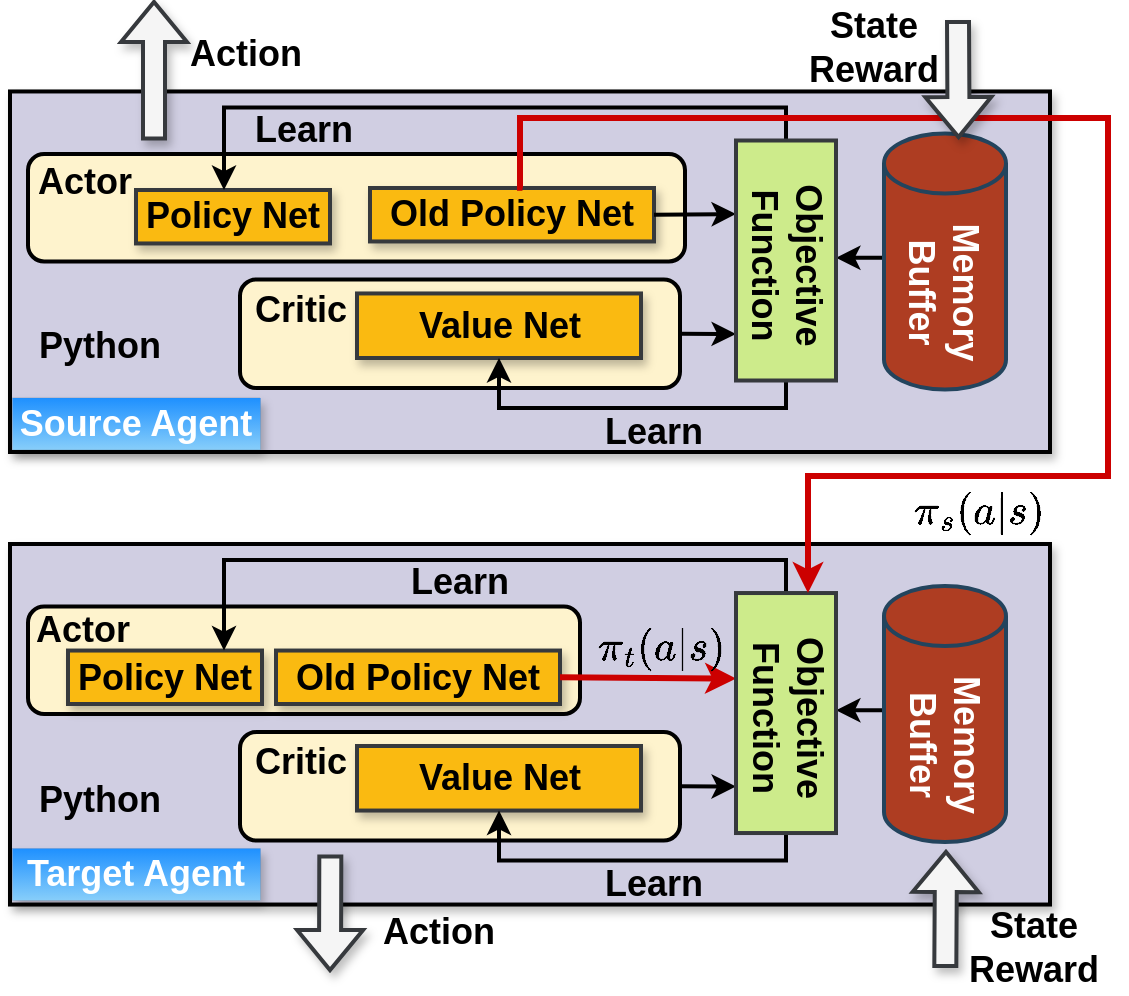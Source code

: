 <mxfile version="26.0.2">
  <diagram name="第 1 页" id="1CVCdKwHS6l56ZYPoqA-">
    <mxGraphModel dx="1558" dy="858" grid="1" gridSize="10" guides="1" tooltips="1" connect="1" arrows="1" fold="1" page="1" pageScale="1" pageWidth="600" pageHeight="520" math="1" shadow="0">
      <root>
        <mxCell id="0" />
        <mxCell id="1" parent="0" />
        <mxCell id="TnmNr2-LYMIH4guuqulg-85" value="" style="rounded=0;whiteSpace=wrap;html=1;fillColor=#d0cee2;strokeColor=#000000;strokeWidth=2;shadow=1;" vertex="1" parent="1">
          <mxGeometry x="28" y="66.73" width="520" height="180.27" as="geometry" />
        </mxCell>
        <mxCell id="TnmNr2-LYMIH4guuqulg-86" value="&lt;font color=&quot;#ffffff&quot; size=&quot;1&quot;&gt;&lt;b style=&quot;font-size: 18px;&quot;&gt;Source Agent&lt;/b&gt;&lt;/font&gt;" style="text;html=1;align=center;verticalAlign=middle;whiteSpace=wrap;rounded=0;fillColor=#1E90FF;strokeColor=#36393d;strokeWidth=0;shadow=1;gradientColor=#87CEFA;" vertex="1" parent="1">
          <mxGeometry x="29" y="219.73" width="124" height="26" as="geometry" />
        </mxCell>
        <mxCell id="TnmNr2-LYMIH4guuqulg-87" value="" style="rounded=1;whiteSpace=wrap;html=1;strokeWidth=2;fillColor=#fef3cd;" vertex="1" parent="1">
          <mxGeometry x="37" y="98" width="328.5" height="53.73" as="geometry" />
        </mxCell>
        <mxCell id="TnmNr2-LYMIH4guuqulg-88" value="&lt;b style=&quot;&quot;&gt;&lt;font style=&quot;font-size: 18px;&quot;&gt;Policy Net&lt;/font&gt;&lt;/b&gt;" style="rounded=0;whiteSpace=wrap;html=1;fillColor=#faba11;strokeColor=#36393d;strokeWidth=2;shadow=1;" vertex="1" parent="1">
          <mxGeometry x="91" y="116" width="97" height="26.73" as="geometry" />
        </mxCell>
        <mxCell id="TnmNr2-LYMIH4guuqulg-89" value="&lt;b style=&quot;&quot;&gt;&lt;font style=&quot;font-size: 18px;&quot;&gt;Old Policy Net&lt;/font&gt;&lt;/b&gt;" style="rounded=0;whiteSpace=wrap;html=1;fillColor=#faba11;strokeColor=#36393d;strokeWidth=2;shadow=1;" vertex="1" parent="1">
          <mxGeometry x="208" y="115" width="142" height="26.73" as="geometry" />
        </mxCell>
        <mxCell id="TnmNr2-LYMIH4guuqulg-90" value="" style="rounded=1;whiteSpace=wrap;html=1;strokeWidth=2;fillColor=#fef3cd;" vertex="1" parent="1">
          <mxGeometry x="143" y="160.73" width="220" height="54.27" as="geometry" />
        </mxCell>
        <mxCell id="TnmNr2-LYMIH4guuqulg-91" value="&lt;b style=&quot;&quot;&gt;&lt;font style=&quot;font-size: 18px;&quot;&gt;Value Net&lt;/font&gt;&lt;/b&gt;" style="rounded=0;whiteSpace=wrap;html=1;fillColor=#faba11;strokeColor=#36393d;strokeWidth=2;shadow=1;" vertex="1" parent="1">
          <mxGeometry x="201.5" y="167.73" width="142" height="32.27" as="geometry" />
        </mxCell>
        <mxCell id="TnmNr2-LYMIH4guuqulg-92" value="&lt;span style=&quot;font-size: 18px;&quot;&gt;&lt;b&gt;Actor&lt;/b&gt;&lt;/span&gt;" style="text;html=1;align=center;verticalAlign=middle;whiteSpace=wrap;rounded=0;" vertex="1" parent="1">
          <mxGeometry x="25" y="96.73" width="81" height="30" as="geometry" />
        </mxCell>
        <mxCell id="TnmNr2-LYMIH4guuqulg-93" value="&lt;span style=&quot;font-size: 18px;&quot;&gt;&lt;b&gt;Critic&lt;/b&gt;&lt;/span&gt;" style="text;html=1;align=center;verticalAlign=middle;whiteSpace=wrap;rounded=0;" vertex="1" parent="1">
          <mxGeometry x="133" y="160.73" width="81" height="30" as="geometry" />
        </mxCell>
        <mxCell id="TnmNr2-LYMIH4guuqulg-94" value="" style="endArrow=classic;html=1;rounded=0;strokeWidth=2;exitX=1;exitY=0.5;exitDx=0;exitDy=0;" edge="1" parent="1" source="TnmNr2-LYMIH4guuqulg-89">
          <mxGeometry width="50" height="50" relative="1" as="geometry">
            <mxPoint x="315" y="115.73" as="sourcePoint" />
            <mxPoint x="391" y="128" as="targetPoint" />
          </mxGeometry>
        </mxCell>
        <mxCell id="TnmNr2-LYMIH4guuqulg-95" value="" style="endArrow=classic;html=1;rounded=0;strokeWidth=2;exitX=1;exitY=0.5;exitDx=0;exitDy=0;" edge="1" parent="1" source="TnmNr2-LYMIH4guuqulg-90">
          <mxGeometry width="50" height="50" relative="1" as="geometry">
            <mxPoint x="354.3" y="211.73" as="sourcePoint" />
            <mxPoint x="391" y="188" as="targetPoint" />
          </mxGeometry>
        </mxCell>
        <mxCell id="TnmNr2-LYMIH4guuqulg-96" value="" style="endArrow=classic;html=1;rounded=0;strokeWidth=2;edgeStyle=orthogonalEdgeStyle;" edge="1" parent="1" target="TnmNr2-LYMIH4guuqulg-88">
          <mxGeometry width="50" height="50" relative="1" as="geometry">
            <mxPoint x="416" y="94.73" as="sourcePoint" />
            <mxPoint x="381.5" y="43.73" as="targetPoint" />
            <Array as="points">
              <mxPoint x="416" y="74.73" />
              <mxPoint x="135" y="74.73" />
            </Array>
          </mxGeometry>
        </mxCell>
        <mxCell id="TnmNr2-LYMIH4guuqulg-97" value="" style="endArrow=classic;html=1;rounded=0;strokeWidth=2;edgeStyle=orthogonalEdgeStyle;entryX=0.5;entryY=1;entryDx=0;entryDy=0;" edge="1" parent="1" target="TnmNr2-LYMIH4guuqulg-91">
          <mxGeometry width="50" height="50" relative="1" as="geometry">
            <mxPoint x="416" y="204.73" as="sourcePoint" />
            <mxPoint x="52.5" y="15.73" as="targetPoint" />
            <Array as="points">
              <mxPoint x="416" y="225" />
              <mxPoint x="273" y="225" />
            </Array>
          </mxGeometry>
        </mxCell>
        <mxCell id="TnmNr2-LYMIH4guuqulg-98" value="" style="endArrow=classic;html=1;rounded=0;strokeWidth=2;entryX=-0.004;entryY=0.225;entryDx=0;entryDy=0;entryPerimeter=0;" edge="1" parent="1">
          <mxGeometry width="50" height="50" relative="1" as="geometry">
            <mxPoint x="486" y="149.87" as="sourcePoint" />
            <mxPoint x="441" y="149.87" as="targetPoint" />
          </mxGeometry>
        </mxCell>
        <mxCell id="TnmNr2-LYMIH4guuqulg-99" value="&lt;font style=&quot;font-size: 18px;&quot;&gt;&lt;b&gt;Python&lt;/b&gt;&lt;/font&gt;" style="text;html=1;align=center;verticalAlign=middle;whiteSpace=wrap;rounded=0;" vertex="1" parent="1">
          <mxGeometry x="43" y="179.23" width="60" height="30" as="geometry" />
        </mxCell>
        <mxCell id="TnmNr2-LYMIH4guuqulg-100" value="" style="group" vertex="1" connectable="0" parent="1">
          <mxGeometry x="465" y="92.73" width="61" height="128.03" as="geometry" />
        </mxCell>
        <mxCell id="TnmNr2-LYMIH4guuqulg-101" value="" style="shape=cylinder3;whiteSpace=wrap;html=1;boundedLbl=1;backgroundOutline=1;size=15;fillColor=#ae3d22;strokeColor=#23445d;strokeWidth=2;" vertex="1" parent="TnmNr2-LYMIH4guuqulg-100">
          <mxGeometry y="-5" width="61" height="128.03" as="geometry" />
        </mxCell>
        <mxCell id="TnmNr2-LYMIH4guuqulg-102" value="&lt;font style=&quot;font-size: 18px;&quot; color=&quot;#ffffff&quot;&gt;&lt;b&gt;Memory&lt;/b&gt;&lt;/font&gt;&lt;div style=&quot;font-size: 18px;&quot;&gt;&lt;font color=&quot;#ffffff&quot;&gt;&lt;b&gt;Buffer&lt;/b&gt;&lt;/font&gt;&lt;/div&gt;" style="text;html=1;align=center;verticalAlign=middle;whiteSpace=wrap;rounded=0;direction=south;rotation=90;" vertex="1" parent="TnmNr2-LYMIH4guuqulg-100">
          <mxGeometry x="-10.31" y="62.629" width="79.901" height="23.022" as="geometry" />
        </mxCell>
        <mxCell id="TnmNr2-LYMIH4guuqulg-103" value="" style="group;fillColor=#cdeb8b;strokeColor=#36393d;container=0;strokeWidth=2;" vertex="1" connectable="0" parent="1">
          <mxGeometry x="391" y="91.25" width="50" height="120" as="geometry" />
        </mxCell>
        <mxCell id="TnmNr2-LYMIH4guuqulg-104" value="&lt;font style=&quot;font-size: 18px;&quot;&gt;&lt;b&gt;Objective&lt;/b&gt;&lt;/font&gt;&lt;div style=&quot;font-size: 18px;&quot;&gt;&lt;b&gt;Function&lt;/b&gt;&lt;/div&gt;" style="text;html=1;align=center;verticalAlign=middle;whiteSpace=wrap;rounded=0;direction=south;rotation=90;" vertex="1" parent="1">
          <mxGeometry x="369.5" y="140.71" width="93" height="25" as="geometry" />
        </mxCell>
        <mxCell id="TnmNr2-LYMIH4guuqulg-105" value="&lt;font style=&quot;font-size: 18px;&quot;&gt;&lt;b&gt;Learn&lt;/b&gt;&lt;/font&gt;" style="text;html=1;align=center;verticalAlign=middle;whiteSpace=wrap;rounded=0;" vertex="1" parent="1">
          <mxGeometry x="145" y="71" width="60" height="30" as="geometry" />
        </mxCell>
        <mxCell id="TnmNr2-LYMIH4guuqulg-106" value="&lt;font style=&quot;font-size: 18px;&quot;&gt;&lt;b&gt;Learn&lt;/b&gt;&lt;/font&gt;" style="text;html=1;align=center;verticalAlign=middle;whiteSpace=wrap;rounded=0;" vertex="1" parent="1">
          <mxGeometry x="320" y="221.73" width="60" height="30" as="geometry" />
        </mxCell>
        <mxCell id="TnmNr2-LYMIH4guuqulg-107" value="" style="rounded=0;whiteSpace=wrap;html=1;fillColor=#d0cee2;strokeColor=#000000;strokeWidth=2;shadow=1;" vertex="1" parent="1">
          <mxGeometry x="28" y="293" width="520" height="180.27" as="geometry" />
        </mxCell>
        <mxCell id="TnmNr2-LYMIH4guuqulg-109" value="" style="rounded=1;whiteSpace=wrap;html=1;strokeWidth=2;fillColor=#fef3cd;" vertex="1" parent="1">
          <mxGeometry x="37" y="324.27" width="276" height="53.73" as="geometry" />
        </mxCell>
        <mxCell id="TnmNr2-LYMIH4guuqulg-110" value="&lt;b style=&quot;&quot;&gt;&lt;font style=&quot;font-size: 18px;&quot;&gt;Policy Net&lt;/font&gt;&lt;/b&gt;" style="rounded=0;whiteSpace=wrap;html=1;fillColor=#faba11;strokeColor=#36393d;strokeWidth=2;shadow=1;" vertex="1" parent="1">
          <mxGeometry x="57" y="346.27" width="97" height="26.73" as="geometry" />
        </mxCell>
        <mxCell id="TnmNr2-LYMIH4guuqulg-111" value="&lt;b style=&quot;&quot;&gt;&lt;font style=&quot;font-size: 18px;&quot;&gt;Old Policy Net&lt;/font&gt;&lt;/b&gt;" style="rounded=0;whiteSpace=wrap;html=1;fillColor=#faba11;strokeColor=#36393d;strokeWidth=2;shadow=1;" vertex="1" parent="1">
          <mxGeometry x="161" y="346.27" width="142" height="26.73" as="geometry" />
        </mxCell>
        <mxCell id="TnmNr2-LYMIH4guuqulg-112" value="" style="rounded=1;whiteSpace=wrap;html=1;strokeWidth=2;fillColor=#fef3cd;" vertex="1" parent="1">
          <mxGeometry x="143" y="387" width="220" height="54.27" as="geometry" />
        </mxCell>
        <mxCell id="TnmNr2-LYMIH4guuqulg-113" value="&lt;b style=&quot;&quot;&gt;&lt;font style=&quot;font-size: 18px;&quot;&gt;Value Net&lt;/font&gt;&lt;/b&gt;" style="rounded=0;whiteSpace=wrap;html=1;fillColor=#faba11;strokeColor=#36393d;strokeWidth=2;shadow=1;" vertex="1" parent="1">
          <mxGeometry x="201.5" y="394" width="142" height="32.27" as="geometry" />
        </mxCell>
        <mxCell id="TnmNr2-LYMIH4guuqulg-114" value="&lt;span style=&quot;font-size: 18px;&quot;&gt;&lt;b&gt;Actor&lt;/b&gt;&lt;/span&gt;" style="text;html=1;align=center;verticalAlign=middle;whiteSpace=wrap;rounded=0;" vertex="1" parent="1">
          <mxGeometry x="24" y="321" width="81" height="30" as="geometry" />
        </mxCell>
        <mxCell id="TnmNr2-LYMIH4guuqulg-115" value="&lt;span style=&quot;font-size: 18px;&quot;&gt;&lt;b&gt;Critic&lt;/b&gt;&lt;/span&gt;" style="text;html=1;align=center;verticalAlign=middle;whiteSpace=wrap;rounded=0;" vertex="1" parent="1">
          <mxGeometry x="133" y="387" width="81" height="30" as="geometry" />
        </mxCell>
        <mxCell id="TnmNr2-LYMIH4guuqulg-116" value="" style="endArrow=classic;html=1;rounded=0;strokeWidth=3;exitX=1;exitY=0.5;exitDx=0;exitDy=0;strokeColor=#CC0000;" edge="1" parent="1" source="TnmNr2-LYMIH4guuqulg-111">
          <mxGeometry width="50" height="50" relative="1" as="geometry">
            <mxPoint x="311" y="360.635" as="sourcePoint" />
            <mxPoint x="391" y="360.27" as="targetPoint" />
          </mxGeometry>
        </mxCell>
        <mxCell id="TnmNr2-LYMIH4guuqulg-117" value="" style="endArrow=classic;html=1;rounded=0;strokeWidth=2;exitX=1;exitY=0.5;exitDx=0;exitDy=0;" edge="1" parent="1" source="TnmNr2-LYMIH4guuqulg-112">
          <mxGeometry width="50" height="50" relative="1" as="geometry">
            <mxPoint x="354.3" y="438" as="sourcePoint" />
            <mxPoint x="391" y="414.27" as="targetPoint" />
          </mxGeometry>
        </mxCell>
        <mxCell id="TnmNr2-LYMIH4guuqulg-118" value="" style="endArrow=classic;html=1;rounded=0;strokeWidth=2;edgeStyle=orthogonalEdgeStyle;" edge="1" parent="1" target="TnmNr2-LYMIH4guuqulg-110">
          <mxGeometry width="50" height="50" relative="1" as="geometry">
            <mxPoint x="416" y="321" as="sourcePoint" />
            <mxPoint x="381.5" y="270" as="targetPoint" />
            <Array as="points">
              <mxPoint x="416" y="301" />
              <mxPoint x="135" y="301" />
            </Array>
          </mxGeometry>
        </mxCell>
        <mxCell id="TnmNr2-LYMIH4guuqulg-119" value="" style="endArrow=classic;html=1;rounded=0;strokeWidth=2;edgeStyle=orthogonalEdgeStyle;entryX=0.5;entryY=1;entryDx=0;entryDy=0;" edge="1" parent="1" target="TnmNr2-LYMIH4guuqulg-113">
          <mxGeometry width="50" height="50" relative="1" as="geometry">
            <mxPoint x="416" y="431" as="sourcePoint" />
            <mxPoint x="52.5" y="242" as="targetPoint" />
            <Array as="points">
              <mxPoint x="416" y="451.27" />
              <mxPoint x="273" y="451.27" />
            </Array>
          </mxGeometry>
        </mxCell>
        <mxCell id="TnmNr2-LYMIH4guuqulg-120" value="" style="endArrow=classic;html=1;rounded=0;strokeWidth=2;entryX=-0.004;entryY=0.225;entryDx=0;entryDy=0;entryPerimeter=0;" edge="1" parent="1">
          <mxGeometry width="50" height="50" relative="1" as="geometry">
            <mxPoint x="486" y="376.14" as="sourcePoint" />
            <mxPoint x="441" y="376.14" as="targetPoint" />
          </mxGeometry>
        </mxCell>
        <mxCell id="TnmNr2-LYMIH4guuqulg-121" value="&lt;font style=&quot;font-size: 18px;&quot;&gt;&lt;b&gt;Python&lt;/b&gt;&lt;/font&gt;" style="text;html=1;align=center;verticalAlign=middle;whiteSpace=wrap;rounded=0;" vertex="1" parent="1">
          <mxGeometry x="43" y="405.5" width="60" height="30" as="geometry" />
        </mxCell>
        <mxCell id="TnmNr2-LYMIH4guuqulg-122" value="" style="group" vertex="1" connectable="0" parent="1">
          <mxGeometry x="465" y="319" width="61" height="128.03" as="geometry" />
        </mxCell>
        <mxCell id="TnmNr2-LYMIH4guuqulg-123" value="" style="shape=cylinder3;whiteSpace=wrap;html=1;boundedLbl=1;backgroundOutline=1;size=15;fillColor=#ae3d22;strokeColor=#23445d;strokeWidth=2;" vertex="1" parent="TnmNr2-LYMIH4guuqulg-122">
          <mxGeometry y="-5" width="61" height="128.03" as="geometry" />
        </mxCell>
        <mxCell id="TnmNr2-LYMIH4guuqulg-124" value="&lt;font style=&quot;font-size: 18px;&quot; color=&quot;#ffffff&quot;&gt;&lt;b&gt;Memory&lt;/b&gt;&lt;/font&gt;&lt;div style=&quot;font-size: 18px;&quot;&gt;&lt;font color=&quot;#ffffff&quot;&gt;&lt;b&gt;Buffer&lt;/b&gt;&lt;/font&gt;&lt;/div&gt;" style="text;html=1;align=center;verticalAlign=middle;whiteSpace=wrap;rounded=0;direction=south;rotation=90;" vertex="1" parent="TnmNr2-LYMIH4guuqulg-122">
          <mxGeometry x="-10.31" y="62.629" width="79.901" height="23.022" as="geometry" />
        </mxCell>
        <mxCell id="TnmNr2-LYMIH4guuqulg-125" value="" style="group;fillColor=#cdeb8b;strokeColor=#36393d;container=0;strokeWidth=2;" vertex="1" connectable="0" parent="1">
          <mxGeometry x="391" y="317.52" width="50" height="120" as="geometry" />
        </mxCell>
        <mxCell id="TnmNr2-LYMIH4guuqulg-126" value="&lt;font style=&quot;font-size: 18px;&quot;&gt;&lt;b&gt;Objective&lt;/b&gt;&lt;/font&gt;&lt;div style=&quot;font-size: 18px;&quot;&gt;&lt;b&gt;Function&lt;/b&gt;&lt;/div&gt;" style="text;html=1;align=center;verticalAlign=middle;whiteSpace=wrap;rounded=0;direction=south;rotation=90;" vertex="1" parent="1">
          <mxGeometry x="369.5" y="366.98" width="93" height="25" as="geometry" />
        </mxCell>
        <mxCell id="TnmNr2-LYMIH4guuqulg-127" value="&lt;font style=&quot;font-size: 18px;&quot;&gt;&lt;b&gt;Learn&lt;/b&gt;&lt;/font&gt;" style="text;html=1;align=center;verticalAlign=middle;whiteSpace=wrap;rounded=0;" vertex="1" parent="1">
          <mxGeometry x="223" y="297.27" width="60" height="30" as="geometry" />
        </mxCell>
        <mxCell id="TnmNr2-LYMIH4guuqulg-128" value="&lt;font style=&quot;font-size: 18px;&quot;&gt;&lt;b&gt;Learn&lt;/b&gt;&lt;/font&gt;" style="text;html=1;align=center;verticalAlign=middle;whiteSpace=wrap;rounded=0;" vertex="1" parent="1">
          <mxGeometry x="320" y="448" width="60" height="30" as="geometry" />
        </mxCell>
        <mxCell id="TnmNr2-LYMIH4guuqulg-129" value="&lt;font color=&quot;#ffffff&quot; size=&quot;1&quot;&gt;&lt;b style=&quot;font-size: 18px;&quot;&gt;Target Agent&lt;/b&gt;&lt;/font&gt;" style="text;html=1;align=center;verticalAlign=middle;whiteSpace=wrap;rounded=0;fillColor=#1E90FF;strokeColor=#36393d;strokeWidth=0;shadow=1;gradientColor=#87CEFA;" vertex="1" parent="1">
          <mxGeometry x="29" y="445" width="124" height="26" as="geometry" />
        </mxCell>
        <mxCell id="TnmNr2-LYMIH4guuqulg-130" value="&lt;font style=&quot;font-size: 18px;&quot;&gt;\(\pi_{s}(a|s)\)&lt;/font&gt;" style="text;html=1;align=center;verticalAlign=middle;whiteSpace=wrap;rounded=0;" vertex="1" parent="1">
          <mxGeometry x="458" y="267" width="110" height="20" as="geometry" />
        </mxCell>
        <mxCell id="TnmNr2-LYMIH4guuqulg-131" style="edgeStyle=orthogonalEdgeStyle;rounded=0;orthogonalLoop=1;jettySize=auto;html=1;strokeWidth=3;strokeColor=#CC0000;exitX=0.537;exitY=-0.003;exitDx=0;exitDy=0;exitPerimeter=0;" edge="1" parent="1" source="TnmNr2-LYMIH4guuqulg-89">
          <mxGeometry relative="1" as="geometry">
            <mxPoint x="427" y="317.52" as="targetPoint" />
            <mxPoint x="283" y="93.52" as="sourcePoint" />
            <Array as="points">
              <mxPoint x="283" y="115" />
              <mxPoint x="283" y="80" />
              <mxPoint x="577" y="80" />
              <mxPoint x="577" y="259" />
              <mxPoint x="427" y="259" />
            </Array>
          </mxGeometry>
        </mxCell>
        <mxCell id="TnmNr2-LYMIH4guuqulg-132" value="&lt;font style=&quot;font-size: 18px;&quot;&gt;\(\pi_{t}(a|s)\)&lt;/font&gt;" style="text;html=1;align=center;verticalAlign=middle;whiteSpace=wrap;rounded=0;" vertex="1" parent="1">
          <mxGeometry x="299" y="335.14" width="110" height="20" as="geometry" />
        </mxCell>
        <mxCell id="TnmNr2-LYMIH4guuqulg-133" value="" style="shape=flexArrow;endArrow=classic;html=1;rounded=0;strokeWidth=2;fillColor=#F5F5F5;strokeColor=#36393d;shadow=1;" edge="1" parent="1">
          <mxGeometry width="50" height="50" relative="1" as="geometry">
            <mxPoint x="100" y="91.25" as="sourcePoint" />
            <mxPoint x="100" y="21" as="targetPoint" />
          </mxGeometry>
        </mxCell>
        <mxCell id="TnmNr2-LYMIH4guuqulg-134" value="" style="shape=flexArrow;endArrow=none;html=1;rounded=0;strokeWidth=2;fillColor=#F5F5F5;strokeColor=#36393d;shadow=1;startArrow=block;endFill=0;" edge="1" parent="1">
          <mxGeometry width="50" height="50" relative="1" as="geometry">
            <mxPoint x="502.3" y="90.5" as="sourcePoint" />
            <mxPoint x="502" y="31" as="targetPoint" />
          </mxGeometry>
        </mxCell>
        <mxCell id="TnmNr2-LYMIH4guuqulg-135" value="&lt;font style=&quot;font-size: 18px;&quot;&gt;&lt;b&gt;Action&lt;/b&gt;&lt;/font&gt;" style="text;html=1;align=center;verticalAlign=middle;whiteSpace=wrap;rounded=0;" vertex="1" parent="1">
          <mxGeometry x="116" y="32.5" width="60" height="30" as="geometry" />
        </mxCell>
        <mxCell id="TnmNr2-LYMIH4guuqulg-136" value="&lt;font style=&quot;font-size: 18px;&quot;&gt;&lt;b&gt;State&lt;/b&gt;&lt;/font&gt;&lt;div&gt;&lt;font style=&quot;font-size: 18px;&quot;&gt;&lt;b&gt;Reward&lt;/b&gt;&lt;/font&gt;&lt;/div&gt;" style="text;html=1;align=center;verticalAlign=middle;whiteSpace=wrap;rounded=0;" vertex="1" parent="1">
          <mxGeometry x="430" y="30.0" width="60" height="30" as="geometry" />
        </mxCell>
        <mxCell id="TnmNr2-LYMIH4guuqulg-137" value="" style="shape=flexArrow;endArrow=classic;html=1;rounded=0;strokeWidth=2;fillColor=#F5F5F5;strokeColor=#36393d;shadow=1;exitX=0.308;exitY=1;exitDx=0;exitDy=0;exitPerimeter=0;" edge="1" parent="1">
          <mxGeometry width="50" height="50" relative="1" as="geometry">
            <mxPoint x="188.16" y="448.27" as="sourcePoint" />
            <mxPoint x="188" y="507" as="targetPoint" />
          </mxGeometry>
        </mxCell>
        <mxCell id="TnmNr2-LYMIH4guuqulg-138" value="&lt;font style=&quot;font-size: 18px;&quot;&gt;&lt;b&gt;Action&lt;/b&gt;&lt;/font&gt;" style="text;html=1;align=center;verticalAlign=middle;whiteSpace=wrap;rounded=0;direction=south;" vertex="1" parent="1">
          <mxGeometry x="211" y="466" width="63" height="41.75" as="geometry" />
        </mxCell>
        <mxCell id="TnmNr2-LYMIH4guuqulg-139" value="" style="shape=flexArrow;endArrow=none;html=1;rounded=0;strokeWidth=2;fillColor=#F5F5F5;strokeColor=#36393d;shadow=1;startArrow=block;endFill=0;" edge="1" parent="1">
          <mxGeometry width="50" height="50" relative="1" as="geometry">
            <mxPoint x="496" y="446" as="sourcePoint" />
            <mxPoint x="495.65" y="505" as="targetPoint" />
          </mxGeometry>
        </mxCell>
        <mxCell id="TnmNr2-LYMIH4guuqulg-140" value="&lt;font style=&quot;font-size: 18px;&quot;&gt;&lt;b&gt;State&lt;/b&gt;&lt;/font&gt;&lt;div&gt;&lt;font style=&quot;font-size: 18px;&quot;&gt;&lt;b&gt;Reward&lt;/b&gt;&lt;/font&gt;&lt;/div&gt;" style="text;html=1;align=center;verticalAlign=middle;whiteSpace=wrap;rounded=0;direction=south;" vertex="1" parent="1">
          <mxGeometry x="503" y="472" width="74" height="46" as="geometry" />
        </mxCell>
      </root>
    </mxGraphModel>
  </diagram>
</mxfile>
